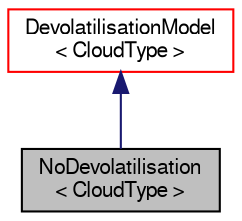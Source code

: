 digraph "NoDevolatilisation&lt; CloudType &gt;"
{
  bgcolor="transparent";
  edge [fontname="FreeSans",fontsize="10",labelfontname="FreeSans",labelfontsize="10"];
  node [fontname="FreeSans",fontsize="10",shape=record];
  Node0 [label="NoDevolatilisation\l\< CloudType \>",height=0.2,width=0.4,color="black", fillcolor="grey75", style="filled", fontcolor="black"];
  Node1 -> Node0 [dir="back",color="midnightblue",fontsize="10",style="solid",fontname="FreeSans"];
  Node1 [label="DevolatilisationModel\l\< CloudType \>",height=0.2,width=0.4,color="red",URL="$a23818.html",tooltip="Templated devolatilisation model class. "];
}
